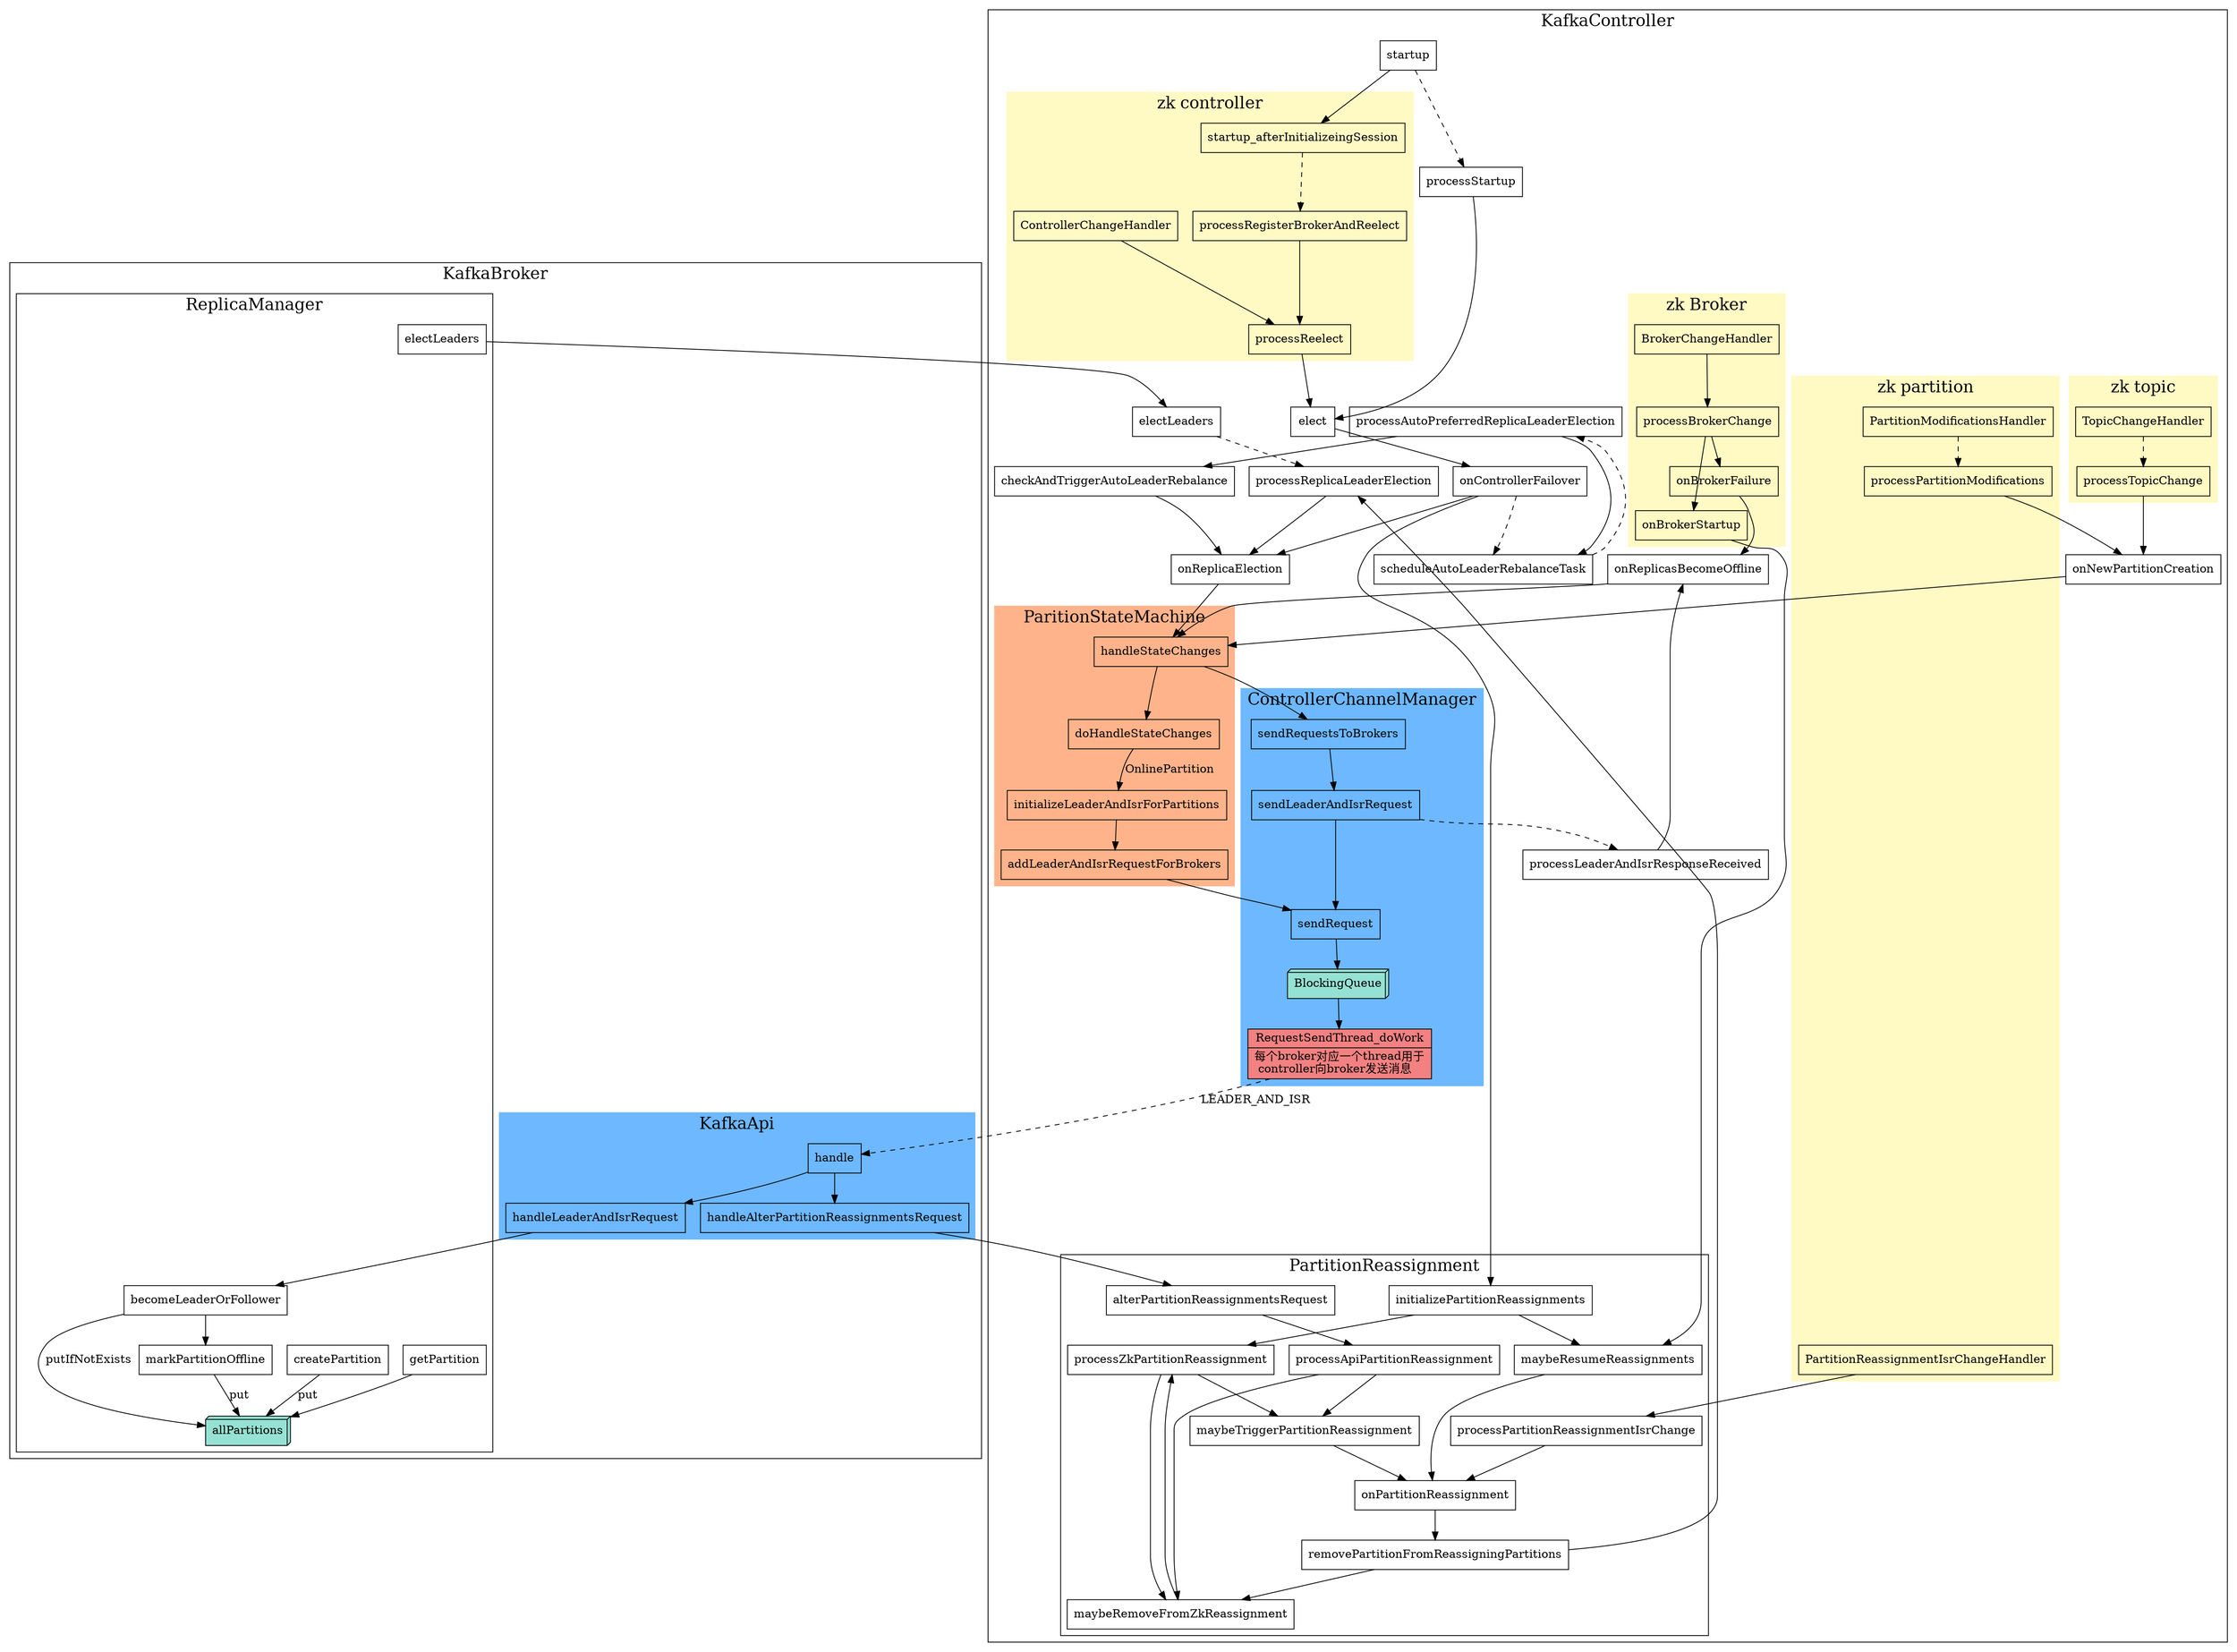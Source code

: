 digraph getPartition {
  node[shape=box];
  newrank=true;
  //nodesep=0.5;
  rankdir=TD;

  subgraph cluster_Broker {
    graph[label="KafkaBroker";fontsize=20;];
    subgraph cluster_ReplicaManager {
      graph[label="ReplicaManager";fontsize=20;];
      allPartitions[
        fillcolor="#95e1d3"
        style=filled;
        shape=box3d;
        label="allPartitions"
      ];
      replicaFetcherManager_electLeaders[label="electLeaders"];
      getPartition -> allPartitions;
      createPartition -> allPartitions[label="put"];
      markPartitionOffline -> allPartitions[label="put"];
      becomeLeaderOrFollower -> allPartitions[label="putIfNotExists"];
      becomeLeaderOrFollower -> markPartitionOffline;
    }

    subgraph cluster_KafkaApi {
      graph[label="KafkaApi";fontsize=20;];
      style=filled;
      color="#6DB8FF";
      handle -> handleLeaderAndIsrRequest -> becomeLeaderOrFollower;
      handle -> handleAlterPartitionReassignmentsRequest;
    }
  }

  subgraph cluster_KafkaController {
    graph[label="KafkaController";fontsize=20;];

    subgraph cluster_ControllerChannelManager {
      graph[label="ControllerChannelManager";fontsize=20;];
      style=filled; color="#6DB8FF";

      BlockingQueue[
        fillcolor="#95e1d3"
        style=filled;
        shape=box3d;
        label="BlockingQueue"
      ];
      RequestSendThread_doWork[shape="record";
        fillcolor="#f38181";
        style=filled;
        label="{
          RequestSendThread_doWork|
            每个broker对应一个thread用于\l 
            controller向broker发送消息\l
        }";
      ];
      sendRequestsToBrokers -> sendLeaderAndIsrRequest;
      sendLeaderAndIsrRequest -> sendRequest;
      sendRequest -> BlockingQueue;
      BlockingQueue -> RequestSendThread_doWork;
      RequestSendThread_doWork -> handle[label="LEADER_AND_ISR" style=dashed];
    }

    subgraph cluster_ParitionStateMachine {
      graph[label="ParitionStateMachine";fontsize=20;];
      style=filled;
      color="#FFB38B";
      handleStateChanges -> {
        doHandleStateChanges;
        sendRequestsToBrokers;
      }
      doHandleStateChanges -> initializeLeaderAndIsrForPartitions[label="OnlinePartition"];
      initializeLeaderAndIsrForPartitions -> addLeaderAndIsrRequestForBrokers;
      addLeaderAndIsrRequestForBrokers -> sendRequest;
    }
    {rank=same; onNewPartitionCreation; onReplicasBecomeOffline; onReplicaElection}
    onReplicasBecomeOffline -> handleStateChanges;
    onNewPartitionCreation -> handleStateChanges;
    onReplicaElection -> handleStateChanges;

    //onReplicaElection
    processAutoPreferredReplicaLeaderElection -> checkAndTriggerAutoLeaderRebalance -> onReplicaElection;
    elect -> onControllerFailover -> onReplicaElection;
    processReplicaLeaderElection -> onReplicaElection;
    processReplicaLeaderElection;
    processStartup -> elect;
    processRegisterBrokerAndReelect -> processReelect -> elect;

    //onNewPartitionCreation
    processTopicChange -> onNewPartitionCreation;
    processPartitionModifications -> onNewPartitionCreation;

    //onReplicasBecomeOffline

    processLeaderAndIsrResponseReceived -> onReplicasBecomeOffline;

    sendLeaderAndIsrRequest -> processLeaderAndIsrResponseReceived[style=dashed];


    onControllerFailover -> initializePartitionReassignments;


    subgraph cluster_PartitionReassignment {
      graph[label="PartitionReassignment";fontsize=20;];
      handleAlterPartitionReassignmentsRequest
      ->alterPartitionReassignmentsRequest 
      -> processApiPartitionReassignment
      -> maybeTriggerPartitionReassignment;

      initializePartitionReassignments -> {
        processZkPartitionReassignment;
        maybeResumeReassignments 
      }
      maybeResumeReassignments -> onPartitionReassignment;

      {
        removePartitionFromReassigningPartitions,
        processZkPartitionReassignment,
        processApiPartitionReassignment
      }
      -> maybeRemoveFromZkReassignment 
      -> processZkPartitionReassignment
      -> maybeTriggerPartitionReassignment
      -> onPartitionReassignment
      -> removePartitionFromReassigningPartitions;

      processPartitionReassignmentIsrChange -> onPartitionReassignment;
    }

    removePartitionFromReassigningPartitions -> processReplicaLeaderElection;


    electLeaders -> processReplicaLeaderElection[style=dashed];


    onControllerFailover -> scheduleAutoLeaderRebalanceTask -> processAutoPreferredReplicaLeaderElection[style=dashed];
    processAutoPreferredReplicaLeaderElection -> scheduleAutoLeaderRebalanceTask;

    startup -> processStartup[style=dashed];
    startup -> startup_afterInitializeingSession;

    subgraph cluster_topic {
      graph[label="zk topic";fontsize=20;];
      style=filled;
      color="#FFF9C4";
      TopicChangeHandler -> processTopicChange[style=dashed];
    }

    subgraph cluster_partition {
      graph[label="zk partition";fontsize=20;];
      style=filled;
      color="#FFF9C4";

      PartitionModificationsHandler -> processPartitionModifications[style=dashed];
      PartitionReassignmentIsrChangeHandler -> processPartitionReassignmentIsrChange;
    }

    subgraph cluster_controller {
      graph[label="zk controller";fontsize=20;];
      style=filled;
      color="#FFF9C4";

      startup_afterInitializeingSession -> processRegisterBrokerAndReelect[style=dashed];
      ControllerChangeHandler -> processReelect;
    }

    subgraph cluster_zkBrokerChange {
      graph[label="zk Broker";fontsize=20;];
      style=filled;
      color="#FFF9C4";

      BrokerChangeHandler -> processBrokerChange -> {onBrokerFailure, onBrokerStartup};
      {ranke=same; onBrokerStartup;onBrokerFailure};
    }
    onBrokerFailure -> onReplicasBecomeOffline;
    onBrokerStartup -> maybeResumeReassignments
    replicaFetcherManager_electLeaders -> electLeaders;

  }
}
